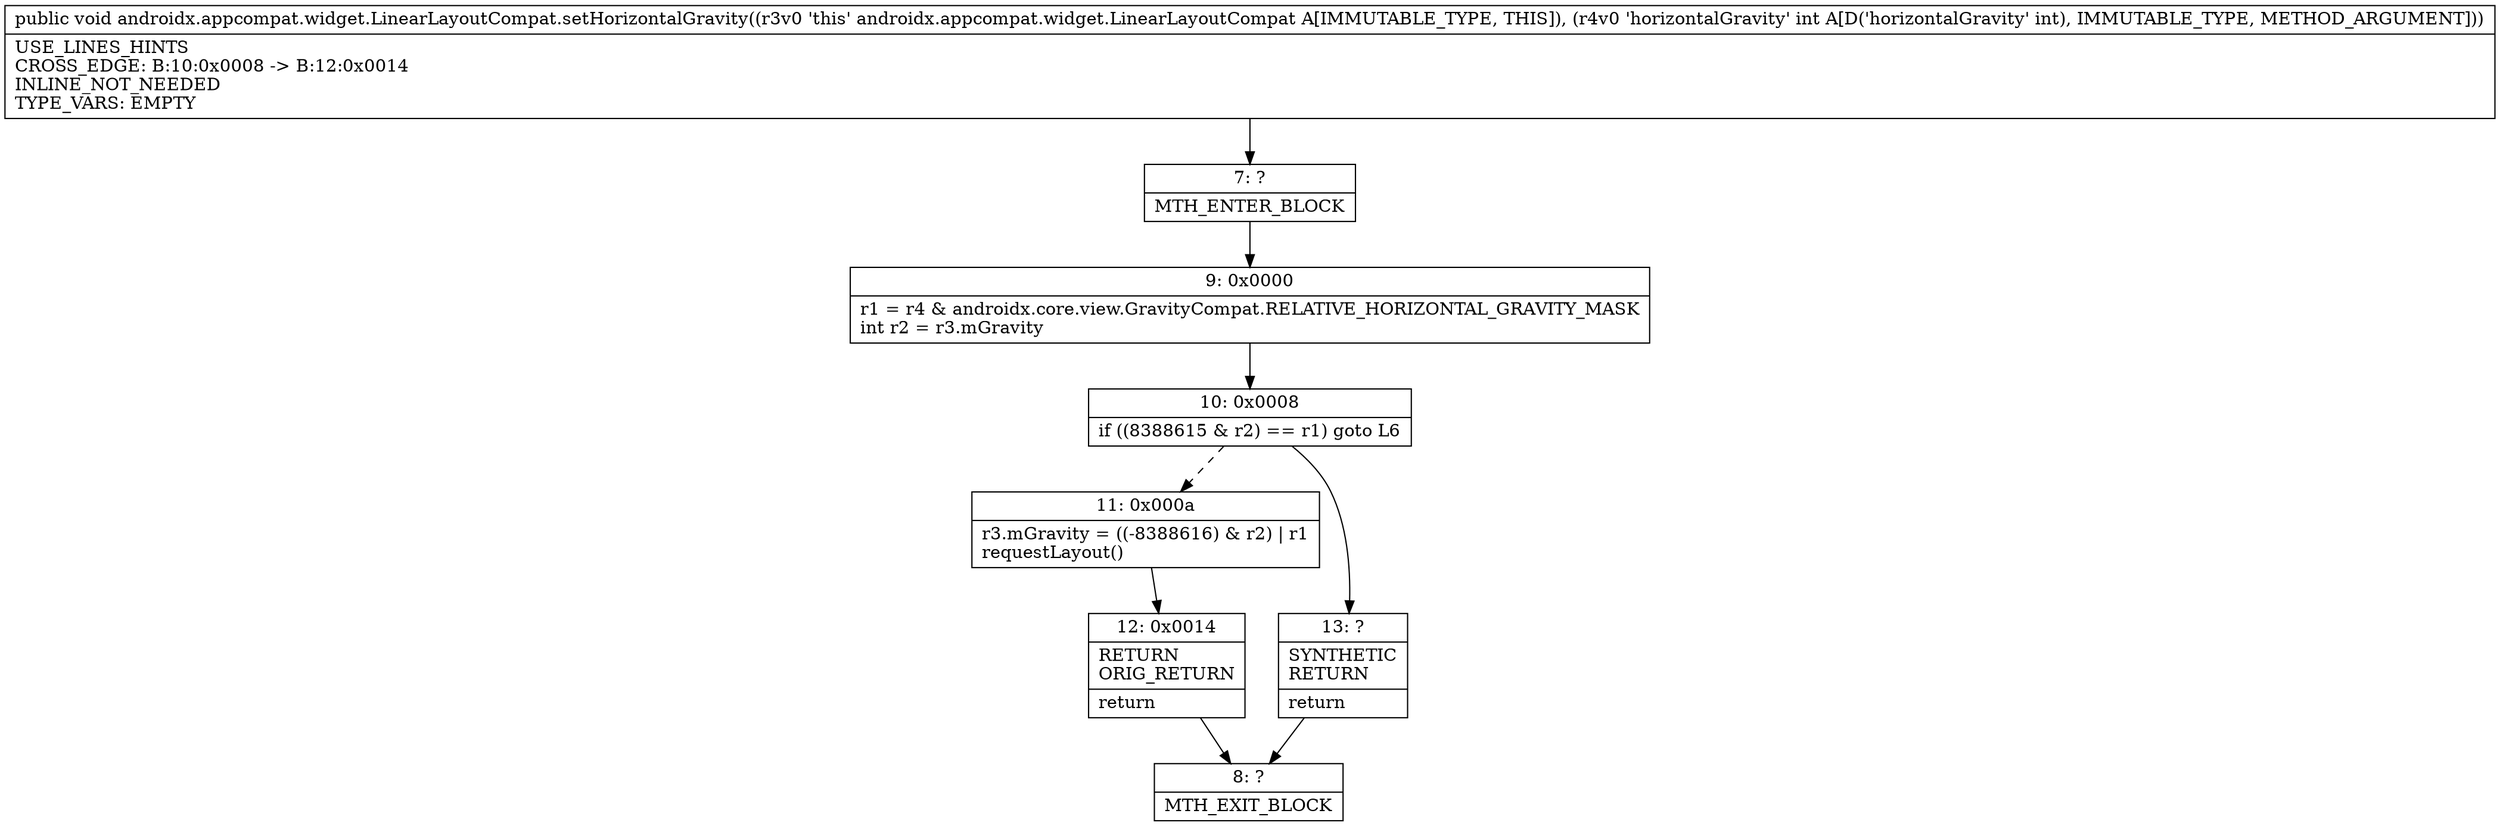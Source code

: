 digraph "CFG forandroidx.appcompat.widget.LinearLayoutCompat.setHorizontalGravity(I)V" {
Node_7 [shape=record,label="{7\:\ ?|MTH_ENTER_BLOCK\l}"];
Node_9 [shape=record,label="{9\:\ 0x0000|r1 = r4 & androidx.core.view.GravityCompat.RELATIVE_HORIZONTAL_GRAVITY_MASK\lint r2 = r3.mGravity\l}"];
Node_10 [shape=record,label="{10\:\ 0x0008|if ((8388615 & r2) == r1) goto L6\l}"];
Node_11 [shape=record,label="{11\:\ 0x000a|r3.mGravity = ((\-8388616) & r2) \| r1\lrequestLayout()\l}"];
Node_12 [shape=record,label="{12\:\ 0x0014|RETURN\lORIG_RETURN\l|return\l}"];
Node_8 [shape=record,label="{8\:\ ?|MTH_EXIT_BLOCK\l}"];
Node_13 [shape=record,label="{13\:\ ?|SYNTHETIC\lRETURN\l|return\l}"];
MethodNode[shape=record,label="{public void androidx.appcompat.widget.LinearLayoutCompat.setHorizontalGravity((r3v0 'this' androidx.appcompat.widget.LinearLayoutCompat A[IMMUTABLE_TYPE, THIS]), (r4v0 'horizontalGravity' int A[D('horizontalGravity' int), IMMUTABLE_TYPE, METHOD_ARGUMENT]))  | USE_LINES_HINTS\lCROSS_EDGE: B:10:0x0008 \-\> B:12:0x0014\lINLINE_NOT_NEEDED\lTYPE_VARS: EMPTY\l}"];
MethodNode -> Node_7;Node_7 -> Node_9;
Node_9 -> Node_10;
Node_10 -> Node_11[style=dashed];
Node_10 -> Node_13;
Node_11 -> Node_12;
Node_12 -> Node_8;
Node_13 -> Node_8;
}

